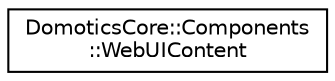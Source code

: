 digraph "Graphical Class Hierarchy"
{
 // LATEX_PDF_SIZE
  edge [fontname="Helvetica",fontsize="10",labelfontname="Helvetica",labelfontsize="10"];
  node [fontname="Helvetica",fontsize="10",shape=record];
  rankdir="LR";
  Node0 [label="DomoticsCore::Components\l::WebUIContent",height=0.2,width=0.4,color="black", fillcolor="white", style="filled",URL="$classDomoticsCore_1_1Components_1_1WebUIContent.html",tooltip=" "];
}
